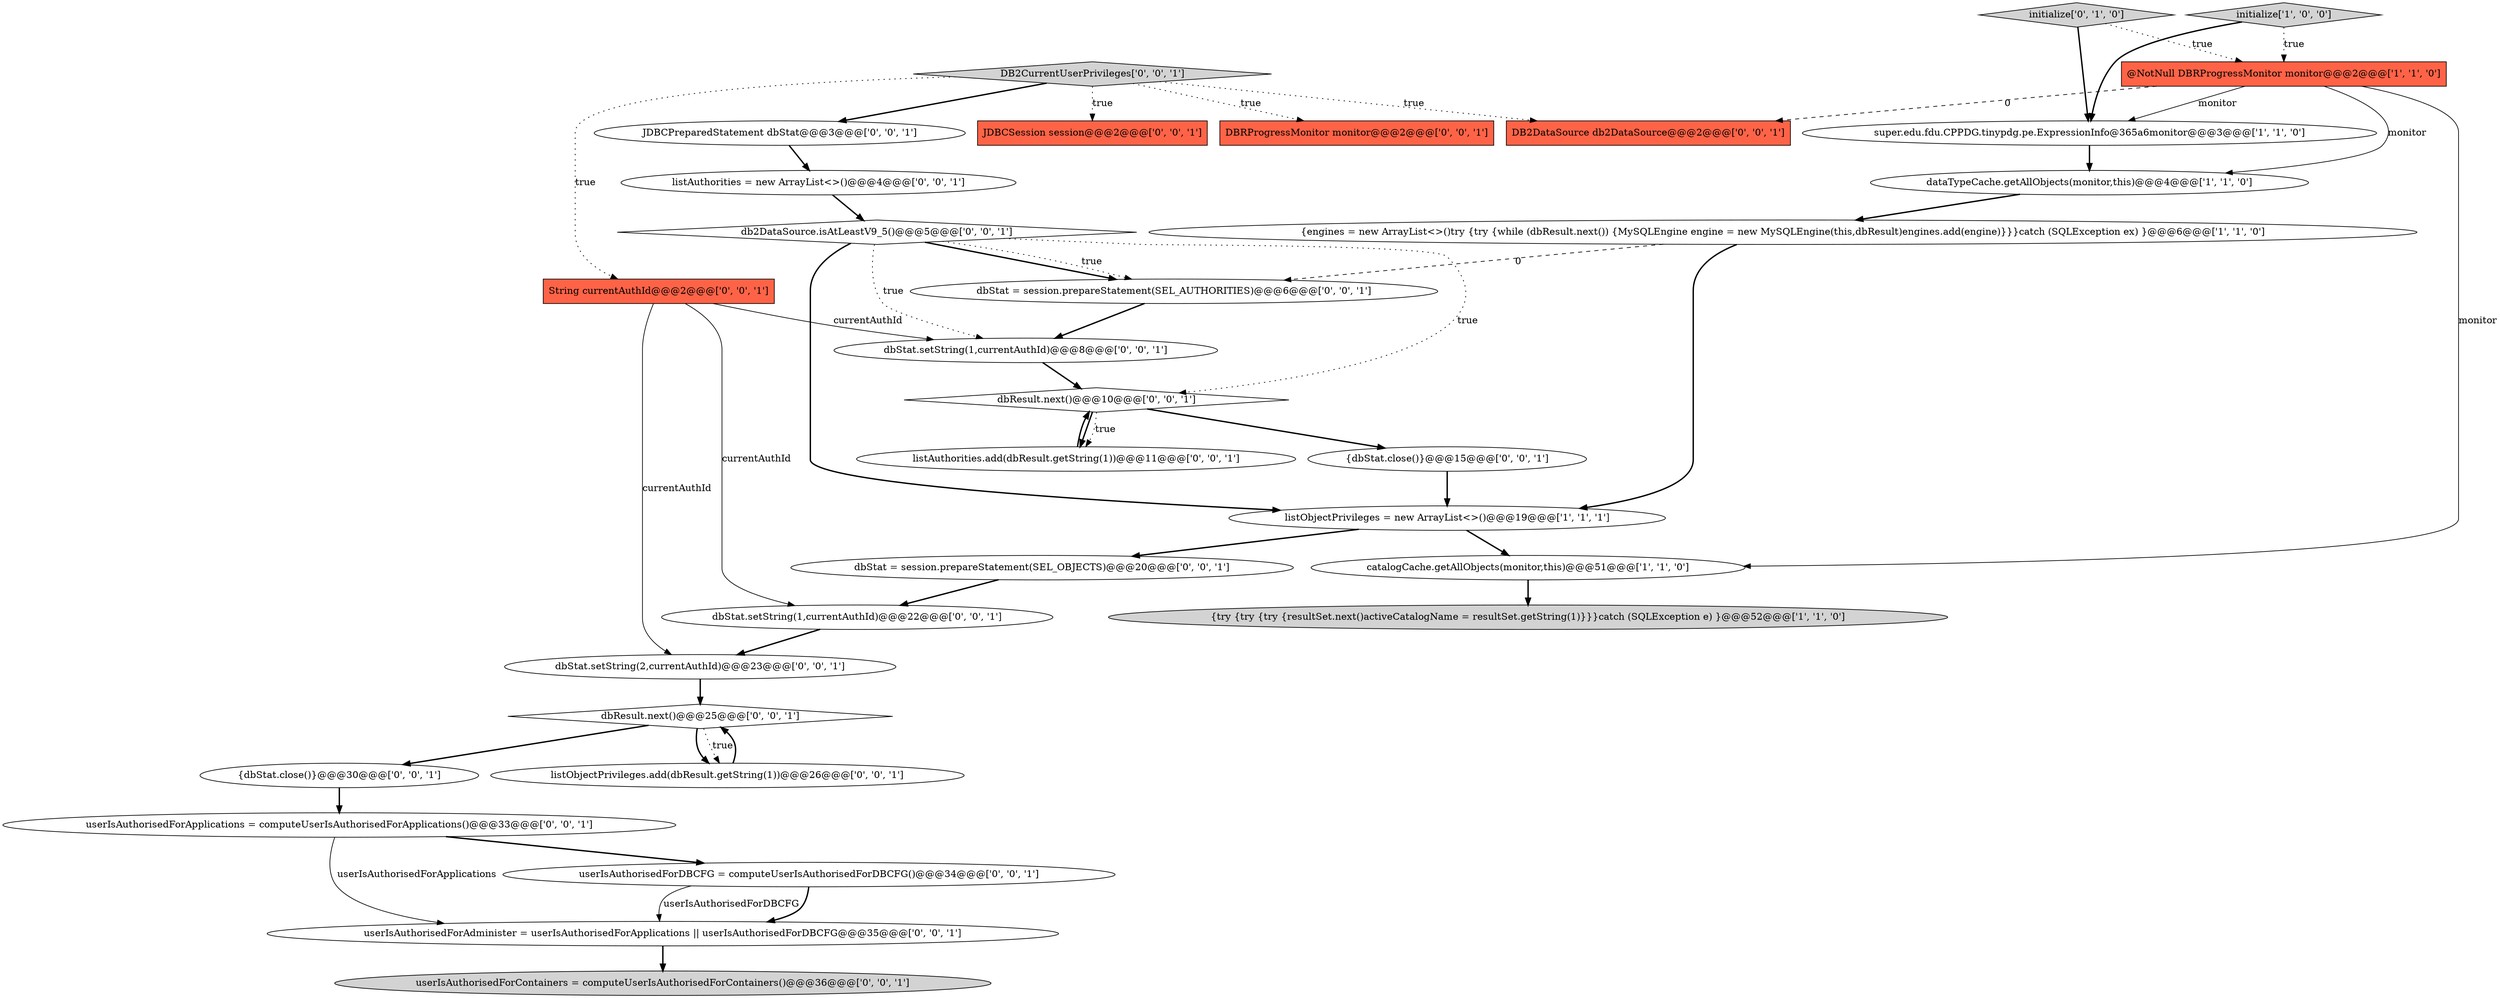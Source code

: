 digraph {
11 [style = filled, label = "userIsAuthorisedForContainers = computeUserIsAuthorisedForContainers()@@@36@@@['0', '0', '1']", fillcolor = lightgray, shape = ellipse image = "AAA0AAABBB3BBB"];
0 [style = filled, label = "dataTypeCache.getAllObjects(monitor,this)@@@4@@@['1', '1', '0']", fillcolor = white, shape = ellipse image = "AAA0AAABBB1BBB"];
29 [style = filled, label = "DB2DataSource db2DataSource@@@2@@@['0', '0', '1']", fillcolor = tomato, shape = box image = "AAA0AAABBB3BBB"];
19 [style = filled, label = "userIsAuthorisedForApplications = computeUserIsAuthorisedForApplications()@@@33@@@['0', '0', '1']", fillcolor = white, shape = ellipse image = "AAA0AAABBB3BBB"];
9 [style = filled, label = "{dbStat.close()}@@@30@@@['0', '0', '1']", fillcolor = white, shape = ellipse image = "AAA0AAABBB3BBB"];
7 [style = filled, label = "{engines = new ArrayList<>()try {try {while (dbResult.next()) {MySQLEngine engine = new MySQLEngine(this,dbResult)engines.add(engine)}}}catch (SQLException ex) }@@@6@@@['1', '1', '0']", fillcolor = white, shape = ellipse image = "AAA0AAABBB1BBB"];
20 [style = filled, label = "JDBCPreparedStatement dbStat@@@3@@@['0', '0', '1']", fillcolor = white, shape = ellipse image = "AAA0AAABBB3BBB"];
16 [style = filled, label = "userIsAuthorisedForAdminister = userIsAuthorisedForApplications || userIsAuthorisedForDBCFG@@@35@@@['0', '0', '1']", fillcolor = white, shape = ellipse image = "AAA0AAABBB3BBB"];
1 [style = filled, label = "super.edu.fdu.CPPDG.tinypdg.pe.ExpressionInfo@365a6monitor@@@3@@@['1', '1', '0']", fillcolor = white, shape = ellipse image = "AAA0AAABBB1BBB"];
28 [style = filled, label = "dbStat.setString(2,currentAuthId)@@@23@@@['0', '0', '1']", fillcolor = white, shape = ellipse image = "AAA0AAABBB3BBB"];
25 [style = filled, label = "dbStat = session.prepareStatement(SEL_OBJECTS)@@@20@@@['0', '0', '1']", fillcolor = white, shape = ellipse image = "AAA0AAABBB3BBB"];
8 [style = filled, label = "initialize['0', '1', '0']", fillcolor = lightgray, shape = diamond image = "AAA0AAABBB2BBB"];
12 [style = filled, label = "DBRProgressMonitor monitor@@@2@@@['0', '0', '1']", fillcolor = tomato, shape = box image = "AAA0AAABBB3BBB"];
23 [style = filled, label = "JDBCSession session@@@2@@@['0', '0', '1']", fillcolor = tomato, shape = box image = "AAA0AAABBB3BBB"];
5 [style = filled, label = "initialize['1', '0', '0']", fillcolor = lightgray, shape = diamond image = "AAA0AAABBB1BBB"];
31 [style = filled, label = "db2DataSource.isAtLeastV9_5()@@@5@@@['0', '0', '1']", fillcolor = white, shape = diamond image = "AAA0AAABBB3BBB"];
24 [style = filled, label = "userIsAuthorisedForDBCFG = computeUserIsAuthorisedForDBCFG()@@@34@@@['0', '0', '1']", fillcolor = white, shape = ellipse image = "AAA0AAABBB3BBB"];
3 [style = filled, label = "{try {try {try {resultSet.next()activeCatalogName = resultSet.getString(1)}}}catch (SQLException e) }@@@52@@@['1', '1', '0']", fillcolor = lightgray, shape = ellipse image = "AAA0AAABBB1BBB"];
13 [style = filled, label = "{dbStat.close()}@@@15@@@['0', '0', '1']", fillcolor = white, shape = ellipse image = "AAA0AAABBB3BBB"];
17 [style = filled, label = "dbStat.setString(1,currentAuthId)@@@22@@@['0', '0', '1']", fillcolor = white, shape = ellipse image = "AAA0AAABBB3BBB"];
22 [style = filled, label = "String currentAuthId@@@2@@@['0', '0', '1']", fillcolor = tomato, shape = box image = "AAA0AAABBB3BBB"];
6 [style = filled, label = "@NotNull DBRProgressMonitor monitor@@@2@@@['1', '1', '0']", fillcolor = tomato, shape = box image = "AAA0AAABBB1BBB"];
4 [style = filled, label = "catalogCache.getAllObjects(monitor,this)@@@51@@@['1', '1', '0']", fillcolor = white, shape = ellipse image = "AAA0AAABBB1BBB"];
30 [style = filled, label = "DB2CurrentUserPrivileges['0', '0', '1']", fillcolor = lightgray, shape = diamond image = "AAA0AAABBB3BBB"];
2 [style = filled, label = "listObjectPrivileges = new ArrayList<>()@@@19@@@['1', '1', '1']", fillcolor = white, shape = ellipse image = "AAA0AAABBB1BBB"];
10 [style = filled, label = "listAuthorities = new ArrayList<>()@@@4@@@['0', '0', '1']", fillcolor = white, shape = ellipse image = "AAA0AAABBB3BBB"];
15 [style = filled, label = "dbResult.next()@@@25@@@['0', '0', '1']", fillcolor = white, shape = diamond image = "AAA0AAABBB3BBB"];
14 [style = filled, label = "dbStat.setString(1,currentAuthId)@@@8@@@['0', '0', '1']", fillcolor = white, shape = ellipse image = "AAA0AAABBB3BBB"];
21 [style = filled, label = "dbStat = session.prepareStatement(SEL_AUTHORITIES)@@@6@@@['0', '0', '1']", fillcolor = white, shape = ellipse image = "AAA0AAABBB3BBB"];
26 [style = filled, label = "dbResult.next()@@@10@@@['0', '0', '1']", fillcolor = white, shape = diamond image = "AAA0AAABBB3BBB"];
27 [style = filled, label = "listAuthorities.add(dbResult.getString(1))@@@11@@@['0', '0', '1']", fillcolor = white, shape = ellipse image = "AAA0AAABBB3BBB"];
18 [style = filled, label = "listObjectPrivileges.add(dbResult.getString(1))@@@26@@@['0', '0', '1']", fillcolor = white, shape = ellipse image = "AAA0AAABBB3BBB"];
31->21 [style = bold, label=""];
6->1 [style = solid, label="monitor"];
9->19 [style = bold, label=""];
21->14 [style = bold, label=""];
6->0 [style = solid, label="monitor"];
2->4 [style = bold, label=""];
15->9 [style = bold, label=""];
20->10 [style = bold, label=""];
26->13 [style = bold, label=""];
15->18 [style = bold, label=""];
0->7 [style = bold, label=""];
5->1 [style = bold, label=""];
31->21 [style = dotted, label="true"];
8->6 [style = dotted, label="true"];
15->18 [style = dotted, label="true"];
19->16 [style = solid, label="userIsAuthorisedForApplications"];
10->31 [style = bold, label=""];
30->29 [style = dotted, label="true"];
19->24 [style = bold, label=""];
25->17 [style = bold, label=""];
22->17 [style = solid, label="currentAuthId"];
22->28 [style = solid, label="currentAuthId"];
14->26 [style = bold, label=""];
26->27 [style = bold, label=""];
2->25 [style = bold, label=""];
28->15 [style = bold, label=""];
31->14 [style = dotted, label="true"];
30->22 [style = dotted, label="true"];
8->1 [style = bold, label=""];
5->6 [style = dotted, label="true"];
22->14 [style = solid, label="currentAuthId"];
30->20 [style = bold, label=""];
7->21 [style = dashed, label="0"];
6->29 [style = dashed, label="0"];
24->16 [style = solid, label="userIsAuthorisedForDBCFG"];
24->16 [style = bold, label=""];
18->15 [style = bold, label=""];
31->26 [style = dotted, label="true"];
27->26 [style = bold, label=""];
31->2 [style = bold, label=""];
17->28 [style = bold, label=""];
6->4 [style = solid, label="monitor"];
26->27 [style = dotted, label="true"];
30->12 [style = dotted, label="true"];
13->2 [style = bold, label=""];
16->11 [style = bold, label=""];
4->3 [style = bold, label=""];
30->23 [style = dotted, label="true"];
1->0 [style = bold, label=""];
7->2 [style = bold, label=""];
}
